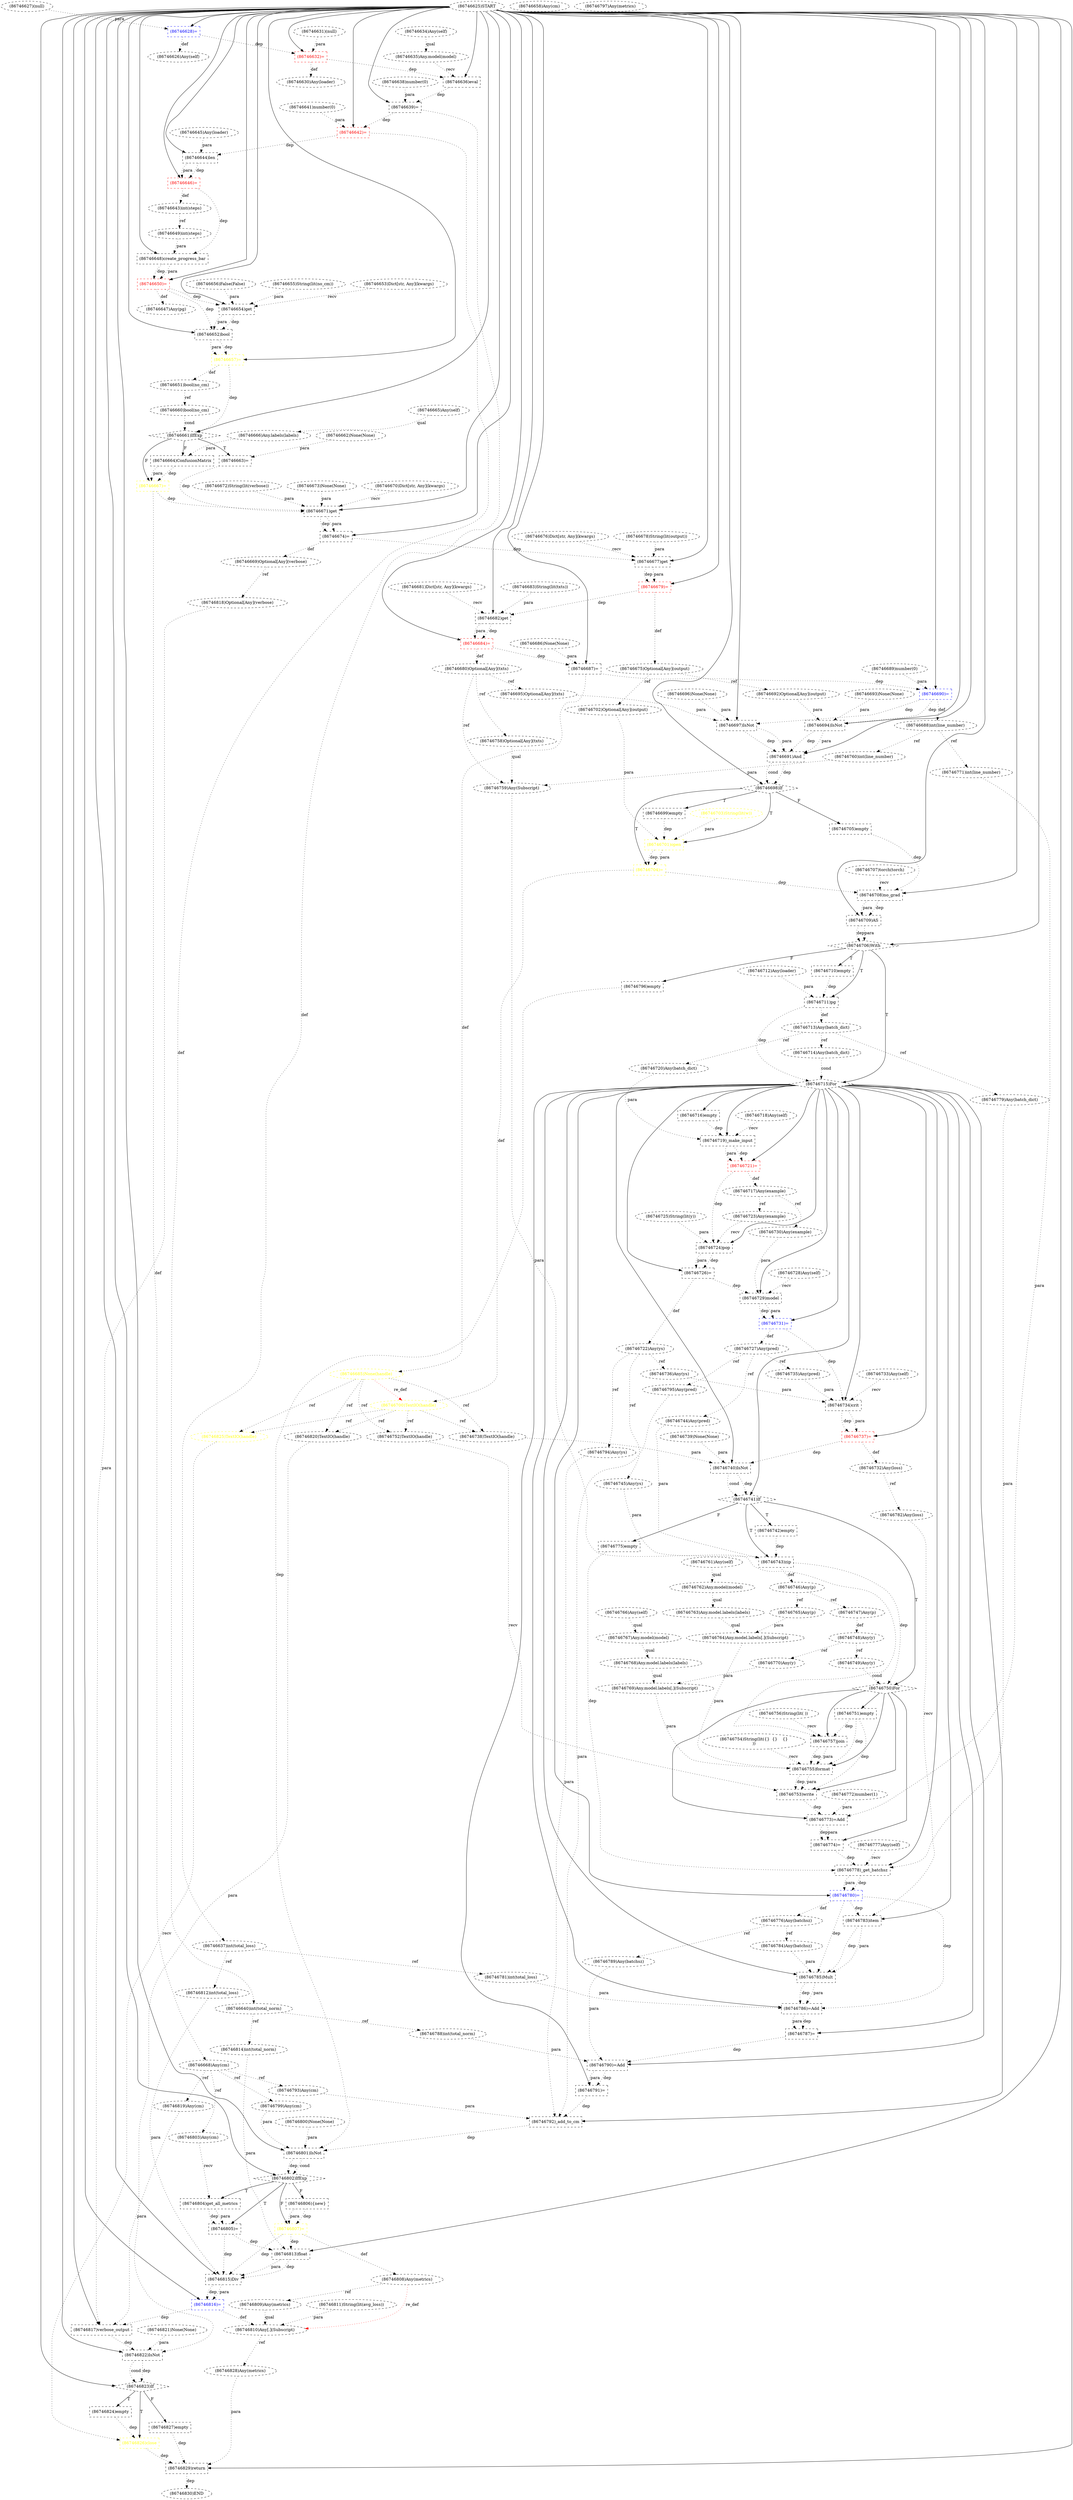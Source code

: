digraph G {
1 [label="(86746702)Optional[Any](output)" shape=ellipse style=dashed]
2 [label="(86746714)Any(batch_dict)" shape=ellipse style=dashed]
3 [label="(86746752)TextIO(handle)" shape=ellipse style=dashed]
4 [label="(86746661)IfExp" shape=diamond style=dashed]
5 [label="(86746690)=" shape=box style=dashed color=blue fontcolor=blue]
6 [label="(86746773)=Add" shape=box style=dashed]
7 [label="(86746781)int(total_loss)" shape=ellipse style=dashed]
8 [label="(86746680)Optional[Any](txts)" shape=ellipse style=dashed]
9 [label="(86746684)=" shape=box style=dashed color=red fontcolor=red]
10 [label="(86746830)END" style=dashed]
11 [label="(86746747)Any(p)" shape=ellipse style=dashed]
12 [label="(86746778)_get_batchsz" shape=box style=dashed]
13 [label="(86746813)float" shape=box style=dashed]
14 [label="(86746642)=" shape=box style=dashed color=red fontcolor=red]
15 [label="(86746755)format" shape=box style=dashed]
16 [label="(86746741)If" shape=diamond style=dashed]
17 [label="(86746811)String(lit(avg_loss))" shape=ellipse style=dashed]
18 [label="(86746819)Any(cm)" shape=ellipse style=dashed]
19 [label="(86746720)Any(batch_dict)" shape=ellipse style=dashed]
20 [label="(86746794)Any(ys)" shape=ellipse style=dashed]
21 [label="(86746686)None(None)" shape=ellipse style=dashed]
22 [label="(86746727)Any(pred)" shape=ellipse style=dashed]
23 [label="(86746805)=" shape=box style=dashed]
24 [label="(86746814)int(total_norm)" shape=ellipse style=dashed]
25 [label="(86746821)None(None)" shape=ellipse style=dashed]
26 [label="(86746683)String(lit(txts))" shape=ellipse style=dashed]
27 [label="(86746726)=" shape=box style=dashed color=black fontcolor=black]
28 [label="(86746658)Any(cm)" shape=ellipse style=dashed]
29 [label="(86746675)Optional[Any](output)" shape=ellipse style=dashed]
30 [label="(86746763)Any.model.labels(labels)" shape=ellipse style=dashed]
31 [label="(86746771)int(line_number)" shape=ellipse style=dashed]
32 [label="(86746723)Any(example)" shape=ellipse style=dashed]
33 [label="(86746648)create_progress_bar" shape=box style=dashed]
34 [label="(86746743)zip" shape=box style=dashed]
35 [label="(86746754)String(lit({}	{}	{}
))" shape=ellipse style=dashed]
36 [label="(86746800)None(None)" shape=ellipse style=dashed]
37 [label="(86746826)close" shape=box style=dashed color=yellow fontcolor=yellow]
38 [label="(86746695)Optional[Any](txts)" shape=ellipse style=dashed]
39 [label="(86746706)With" shape=diamond style=dashed]
40 [label="(86746768)Any.model.labels(labels)" shape=ellipse style=dashed]
41 [label="(86746697)IsNot" shape=box style=dashed]
42 [label="(86746760)int(line_number)" shape=ellipse style=dashed]
43 [label="(86746666)Any.labels(labels)" shape=ellipse style=dashed]
44 [label="(86746736)Any(ys)" shape=ellipse style=dashed]
45 [label="(86746656)False(False)" shape=ellipse style=dashed]
46 [label="(86746681)Dict[str, Any](kwargs)" shape=ellipse style=dashed]
47 [label="(86746795)Any(pred)" shape=ellipse style=dashed]
48 [label="(86746655)String(lit(no_cm))" shape=ellipse style=dashed]
49 [label="(86746775)empty" shape=box style=dashed]
50 [label="(86746802)IfExp" shape=diamond style=dashed]
51 [label="(86746704)=" shape=box style=dashed color=yellow fontcolor=yellow]
52 [label="(86746759)Any(Subscript)" shape=ellipse style=dashed]
53 [label="(86746689)number(0)" shape=ellipse style=dashed]
54 [label="(86746709)AS" shape=box style=dashed]
55 [label="(86746688)int(line_number)" shape=ellipse style=dashed]
56 [label="(86746786)=Add" shape=box style=dashed]
57 [label="(86746829)return" shape=box style=dashed]
58 [label="(86746719)_make_input" shape=box style=dashed]
59 [label="(86746824)empty" shape=box style=dashed]
60 [label="(86746699)empty" shape=box style=dashed]
61 [label="(86746712)Any(loader)" shape=ellipse style=dashed]
62 [label="(86746782)Any(loss)" shape=ellipse style=dashed]
63 [label="(86746808)Any(metrics)" shape=ellipse style=dashed]
64 [label="(86746756)String(lit( ))" shape=ellipse style=dashed]
65 [label="(86746827)empty" shape=box style=dashed]
66 [label="(86746791)=" shape=box style=dashed]
67 [label="(86746806){new}" shape=box style=dashed]
68 [label="(86746649)int(steps)" shape=ellipse style=dashed]
69 [label="(86746765)Any(p)" shape=ellipse style=dashed]
70 [label="(86746757)join" shape=box style=dashed]
71 [label="(86746634)Any(self)" shape=ellipse style=dashed]
72 [label="(86746645)Any(loader)" shape=ellipse style=dashed]
73 [label="(86746676)Dict[str, Any](kwargs)" shape=ellipse style=dashed]
74 [label="(86746790)=Add" shape=box style=dashed]
75 [label="(86746783)item" shape=box style=dashed]
76 [label="(86746809)Any(metrics)" shape=ellipse style=dashed]
77 [label="(86746705)empty" shape=box style=dashed]
78 [label="(86746724)pop" shape=box style=dashed]
79 [label="(86746779)Any(batch_dict)" shape=ellipse style=dashed]
80 [label="(86746812)int(total_loss)" shape=ellipse style=dashed]
81 [label="(86746767)Any.model(model)" shape=ellipse style=dashed]
82 [label="(86746793)Any(cm)" shape=ellipse style=dashed]
83 [label="(86746729)model" shape=box style=dashed]
84 [label="(86746731)=" shape=box style=dashed color=blue fontcolor=blue]
85 [label="(86746772)number(1)" shape=ellipse style=dashed]
86 [label="(86746672)String(lit(verbose))" shape=ellipse style=dashed]
87 [label="(86746635)Any.model(model)" shape=ellipse style=dashed]
88 [label="(86746630)Any(loader)" shape=ellipse style=dashed]
89 [label="(86746815)Div" shape=box style=dashed]
90 [label="(86746737)=" shape=box style=dashed color=red fontcolor=red]
91 [label="(86746673)None(None)" shape=ellipse style=dashed]
92 [label="(86746761)Any(self)" shape=ellipse style=dashed]
93 [label="(86746636)eval" shape=box style=dashed]
94 [label="(86746828)Any(metrics)" shape=ellipse style=dashed]
95 [label="(86746740)IsNot" shape=box style=dashed]
96 [label="(86746789)Any(batchsz)" shape=ellipse style=dashed]
97 [label="(86746653)Dict[str, Any](kwargs)" shape=ellipse style=dashed]
98 [label="(86746691)And" shape=box style=dashed]
99 [label="(86746631)(null)" shape=ellipse style=dashed]
100 [label="(86746664)ConfusionMatrix" shape=box style=dashed]
101 [label="(86746825)TextIO(handle)" shape=ellipse style=dashed color=yellow fontcolor=yellow]
102 [label="(86746785)Mult" shape=box style=dashed]
103 [label="(86746710)empty" shape=box style=dashed]
104 [label="(86746711)pg" shape=box style=dashed]
105 [label="(86746738)TextIO(handle)" shape=ellipse style=dashed]
106 [label="(86746753)write" shape=box style=dashed]
107 [label="(86746822)IsNot" shape=box style=dashed]
108 [label="(86746784)Any(batchsz)" shape=ellipse style=dashed]
109 [label="(86746637)int(total_loss)" shape=ellipse style=dashed]
110 [label="(86746641)number(0)" shape=ellipse style=dashed]
111 [label="(86746668)Any(cm)" shape=ellipse style=dashed]
112 [label="(86746774)=" shape=box style=dashed]
113 [label="(86746787)=" shape=box style=dashed]
114 [label="(86746693)None(None)" shape=ellipse style=dashed]
115 [label="(86746660)bool(no_cm)" shape=ellipse style=dashed]
116 [label="(86746643)int(steps)" shape=ellipse style=dashed]
117 [label="(86746745)Any(ys)" shape=ellipse style=dashed]
118 [label="(86746650)=" shape=box style=dashed color=red fontcolor=red]
119 [label="(86746750)For" shape=diamond style=dashed]
120 [label="(86746687)=" shape=box style=dashed color=black fontcolor=black]
121 [label="(86746746)Any(p)" shape=ellipse style=dashed]
122 [label="(86746803)Any(cm)" shape=ellipse style=dashed]
123 [label="(86746626)Any(self)" shape=ellipse style=dashed]
124 [label="(86746665)Any(self)" shape=ellipse style=dashed]
125 [label="(86746698)If" shape=diamond style=dashed]
126 [label="(86746717)Any(example)" shape=ellipse style=dashed]
127 [label="(86746722)Any(ys)" shape=ellipse style=dashed]
128 [label="(86746807)=" shape=box style=dashed color=yellow fontcolor=yellow]
129 [label="(86746628)=" shape=box style=dashed color=blue fontcolor=blue]
130 [label="(86746744)Any(pred)" shape=ellipse style=dashed]
131 [label="(86746670)Dict[str, Any](kwargs)" shape=ellipse style=dashed]
132 [label="(86746735)Any(pred)" shape=ellipse style=dashed]
133 [label="(86746627)(null)" shape=ellipse style=dashed]
134 [label="(86746646)=" shape=box style=dashed color=red fontcolor=red]
135 [label="(86746799)Any(cm)" shape=ellipse style=dashed]
136 [label="(86746776)Any(batchsz)" shape=ellipse style=dashed]
137 [label="(86746820)TextIO(handle)" shape=ellipse style=dashed]
138 [label="(86746707)torch(torch)" shape=ellipse style=dashed]
139 [label="(86746679)=" shape=box style=dashed color=red fontcolor=red]
140 [label="(86746769)Any.model.labels[.](Subscript)" shape=ellipse style=dashed]
141 [label="(86746625)START" style=dashed]
142 [label="(86746797)Any(metrics)" shape=ellipse style=dashed]
143 [label="(86746777)Any(self)" shape=ellipse style=dashed]
144 [label="(86746678)String(lit(output))" shape=ellipse style=dashed]
145 [label="(86746713)Any(batch_dict)" shape=ellipse style=dashed]
146 [label="(86746766)Any(self)" shape=ellipse style=dashed]
147 [label="(86746716)empty" shape=box style=dashed]
148 [label="(86746739)None(None)" shape=ellipse style=dashed]
149 [label="(86746818)Optional[Any](verbose)" shape=ellipse style=dashed]
150 [label="(86746734)crit" shape=box style=dashed]
151 [label="(86746694)IsNot" shape=box style=dashed]
152 [label="(86746764)Any.model.labels[.](Subscript)" shape=ellipse style=dashed]
153 [label="(86746796)empty" shape=box style=dashed]
154 [label="(86746638)number(0)" shape=ellipse style=dashed]
155 [label="(86746674)=" shape=box style=dashed color=black fontcolor=black]
156 [label="(86746770)Any(y)" shape=ellipse style=dashed]
157 [label="(86746663)=" shape=box style=dashed]
158 [label="(86746651)bool(no_cm)" shape=ellipse style=dashed]
159 [label="(86746730)Any(example)" shape=ellipse style=dashed]
160 [label="(86746667)=" shape=box style=dashed color=yellow fontcolor=yellow]
161 [label="(86746792)_add_to_cm" shape=box style=dashed]
162 [label="(86746682)get" shape=box style=dashed]
163 [label="(86746823)If" shape=diamond style=dashed]
164 [label="(86746700)TextIO(handle)" shape=ellipse style=dashed color=yellow fontcolor=yellow]
165 [label="(86746703)String(lit(w))" shape=ellipse style=dashed color=yellow fontcolor=yellow]
166 [label="(86746751)empty" shape=box style=dashed]
167 [label="(86746640)int(total_norm)" shape=ellipse style=dashed]
168 [label="(86746652)bool" shape=box style=dashed]
169 [label="(86746780)=" shape=box style=dashed color=blue fontcolor=blue]
170 [label="(86746677)get" shape=box style=dashed]
171 [label="(86746728)Any(self)" shape=ellipse style=dashed]
172 [label="(86746749)Any(y)" shape=ellipse style=dashed]
173 [label="(86746715)For" shape=diamond style=dashed]
174 [label="(86746654)get" shape=box style=dashed]
175 [label="(86746721)=" shape=box style=dashed color=red fontcolor=red]
176 [label="(86746725)String(lit(y))" shape=ellipse style=dashed]
177 [label="(86746762)Any.model(model)" shape=ellipse style=dashed]
178 [label="(86746788)int(total_norm)" shape=ellipse style=dashed]
179 [label="(86746632)=" shape=box style=dashed color=red fontcolor=red]
180 [label="(86746748)Any(y)" shape=ellipse style=dashed]
181 [label="(86746810)Any[.](Subscript)" shape=ellipse style=dashed]
182 [label="(86746817)verbose_output" shape=box style=dashed]
183 [label="(86746685)None(handle)" shape=ellipse style=dashed color=yellow fontcolor=yellow]
184 [label="(86746804)get_all_metrics" shape=box style=dashed]
185 [label="(86746647)Any(pg)" shape=ellipse style=dashed]
186 [label="(86746671)get" shape=box style=dashed]
187 [label="(86746742)empty" shape=box style=dashed]
188 [label="(86746801)IsNot" shape=box style=dashed]
189 [label="(86746639)=" shape=box style=dashed color=black fontcolor=black]
190 [label="(86746669)Optional[Any](verbose)" shape=ellipse style=dashed]
191 [label="(86746657)=" shape=box style=dashed color=yellow fontcolor=yellow]
192 [label="(86746708)no_grad" shape=box style=dashed]
193 [label="(86746732)Any(loss)" shape=ellipse style=dashed]
194 [label="(86746696)None(None)" shape=ellipse style=dashed]
195 [label="(86746718)Any(self)" shape=ellipse style=dashed]
196 [label="(86746816)=" shape=box style=dashed color=blue fontcolor=blue]
197 [label="(86746644)len" shape=box style=dashed]
198 [label="(86746692)Optional[Any](output)" shape=ellipse style=dashed]
199 [label="(86746758)Optional[Any](txts)" shape=ellipse style=dashed]
200 [label="(86746733)Any(self)" shape=ellipse style=dashed]
201 [label="(86746662)None(None)" shape=ellipse style=dashed]
202 [label="(86746701)open" shape=box style=dashed color=yellow fontcolor=yellow]
29 -> 1 [label="ref" style=dotted];
145 -> 2 [label="ref" style=dotted];
164 -> 3 [label="ref" style=dotted];
183 -> 3 [label="ref" style=dotted];
141 -> 4 [label="" style=solid];
115 -> 4 [label="cond" style=dotted];
191 -> 4 [label="dep" style=dotted];
141 -> 5 [label="" style=solid];
53 -> 5 [label="para" style=dotted];
120 -> 5 [label="dep" style=dotted];
119 -> 6 [label="" style=solid];
31 -> 6 [label="para" style=dotted];
85 -> 6 [label="para" style=dotted];
106 -> 6 [label="dep" style=dotted];
109 -> 7 [label="ref" style=dotted];
9 -> 8 [label="def" style=dotted];
141 -> 9 [label="" style=solid];
162 -> 9 [label="dep" style=dotted];
162 -> 9 [label="para" style=dotted];
57 -> 10 [label="dep" style=dotted];
121 -> 11 [label="ref" style=dotted];
173 -> 12 [label="" style=solid];
143 -> 12 [label="recv" style=dotted];
79 -> 12 [label="para" style=dotted];
112 -> 12 [label="dep" style=dotted];
49 -> 12 [label="dep" style=dotted];
141 -> 13 [label="" style=solid];
24 -> 13 [label="para" style=dotted];
128 -> 13 [label="dep" style=dotted];
23 -> 13 [label="dep" style=dotted];
141 -> 14 [label="" style=solid];
110 -> 14 [label="para" style=dotted];
189 -> 14 [label="dep" style=dotted];
119 -> 15 [label="" style=solid];
35 -> 15 [label="recv" style=dotted];
70 -> 15 [label="dep" style=dotted];
70 -> 15 [label="para" style=dotted];
152 -> 15 [label="para" style=dotted];
140 -> 15 [label="para" style=dotted];
166 -> 15 [label="dep" style=dotted];
173 -> 16 [label="" style=solid];
95 -> 16 [label="dep" style=dotted];
95 -> 16 [label="cond" style=dotted];
111 -> 18 [label="ref" style=dotted];
145 -> 19 [label="ref" style=dotted];
127 -> 20 [label="ref" style=dotted];
84 -> 22 [label="def" style=dotted];
50 -> 23 [label="T"];
184 -> 23 [label="dep" style=dotted];
184 -> 23 [label="para" style=dotted];
167 -> 24 [label="ref" style=dotted];
173 -> 27 [label="" style=solid];
78 -> 27 [label="dep" style=dotted];
78 -> 27 [label="para" style=dotted];
139 -> 29 [label="def" style=dotted];
177 -> 30 [label="qual" style=dotted];
55 -> 31 [label="ref" style=dotted];
126 -> 32 [label="ref" style=dotted];
141 -> 33 [label="" style=solid];
68 -> 33 [label="para" style=dotted];
134 -> 33 [label="dep" style=dotted];
16 -> 34 [label="T"];
130 -> 34 [label="para" style=dotted];
117 -> 34 [label="para" style=dotted];
187 -> 34 [label="dep" style=dotted];
163 -> 37 [label="T"];
101 -> 37 [label="recv" style=dotted];
59 -> 37 [label="dep" style=dotted];
8 -> 38 [label="ref" style=dotted];
141 -> 39 [label="" style=solid];
54 -> 39 [label="dep" style=dotted];
54 -> 39 [label="para" style=dotted];
81 -> 40 [label="qual" style=dotted];
141 -> 41 [label="" style=solid];
38 -> 41 [label="para" style=dotted];
194 -> 41 [label="para" style=dotted];
5 -> 41 [label="dep" style=dotted];
55 -> 42 [label="ref" style=dotted];
124 -> 43 [label="qual" style=dotted];
127 -> 44 [label="ref" style=dotted];
22 -> 47 [label="ref" style=dotted];
16 -> 49 [label="F"];
141 -> 50 [label="" style=solid];
188 -> 50 [label="dep" style=dotted];
188 -> 50 [label="cond" style=dotted];
125 -> 51 [label="T"];
202 -> 51 [label="dep" style=dotted];
202 -> 51 [label="para" style=dotted];
199 -> 52 [label="qual" style=dotted];
42 -> 52 [label="para" style=dotted];
8 -> 52 [label="ref" style=dotted];
141 -> 54 [label="" style=solid];
192 -> 54 [label="dep" style=dotted];
192 -> 54 [label="para" style=dotted];
5 -> 55 [label="def" style=dotted];
173 -> 56 [label="" style=solid];
7 -> 56 [label="para" style=dotted];
102 -> 56 [label="dep" style=dotted];
102 -> 56 [label="para" style=dotted];
169 -> 56 [label="dep" style=dotted];
141 -> 57 [label="" style=solid];
94 -> 57 [label="para" style=dotted];
37 -> 57 [label="dep" style=dotted];
65 -> 57 [label="dep" style=dotted];
173 -> 58 [label="" style=solid];
195 -> 58 [label="recv" style=dotted];
19 -> 58 [label="para" style=dotted];
147 -> 58 [label="dep" style=dotted];
163 -> 59 [label="T"];
125 -> 60 [label="T"];
193 -> 62 [label="ref" style=dotted];
128 -> 63 [label="def" style=dotted];
163 -> 65 [label="F"];
173 -> 66 [label="" style=solid];
74 -> 66 [label="dep" style=dotted];
74 -> 66 [label="para" style=dotted];
50 -> 67 [label="F"];
116 -> 68 [label="ref" style=dotted];
121 -> 69 [label="ref" style=dotted];
119 -> 70 [label="" style=solid];
64 -> 70 [label="recv" style=dotted];
52 -> 70 [label="para" style=dotted];
166 -> 70 [label="dep" style=dotted];
173 -> 74 [label="" style=solid];
178 -> 74 [label="para" style=dotted];
96 -> 74 [label="para" style=dotted];
113 -> 74 [label="dep" style=dotted];
173 -> 75 [label="" style=solid];
62 -> 75 [label="recv" style=dotted];
169 -> 75 [label="dep" style=dotted];
63 -> 76 [label="ref" style=dotted];
125 -> 77 [label="F"];
173 -> 78 [label="" style=solid];
32 -> 78 [label="recv" style=dotted];
176 -> 78 [label="para" style=dotted];
175 -> 78 [label="dep" style=dotted];
145 -> 79 [label="ref" style=dotted];
109 -> 80 [label="ref" style=dotted];
146 -> 81 [label="qual" style=dotted];
111 -> 82 [label="ref" style=dotted];
173 -> 83 [label="" style=solid];
171 -> 83 [label="recv" style=dotted];
159 -> 83 [label="para" style=dotted];
27 -> 83 [label="dep" style=dotted];
173 -> 84 [label="" style=solid];
83 -> 84 [label="dep" style=dotted];
83 -> 84 [label="para" style=dotted];
71 -> 87 [label="qual" style=dotted];
179 -> 88 [label="def" style=dotted];
141 -> 89 [label="" style=solid];
80 -> 89 [label="para" style=dotted];
13 -> 89 [label="dep" style=dotted];
13 -> 89 [label="para" style=dotted];
128 -> 89 [label="dep" style=dotted];
23 -> 89 [label="dep" style=dotted];
173 -> 90 [label="" style=solid];
150 -> 90 [label="dep" style=dotted];
150 -> 90 [label="para" style=dotted];
141 -> 93 [label="" style=solid];
87 -> 93 [label="recv" style=dotted];
179 -> 93 [label="dep" style=dotted];
181 -> 94 [label="ref" style=dotted];
173 -> 95 [label="" style=solid];
105 -> 95 [label="para" style=dotted];
148 -> 95 [label="para" style=dotted];
90 -> 95 [label="dep" style=dotted];
136 -> 96 [label="ref" style=dotted];
141 -> 98 [label="" style=solid];
151 -> 98 [label="dep" style=dotted];
151 -> 98 [label="para" style=dotted];
41 -> 98 [label="dep" style=dotted];
41 -> 98 [label="para" style=dotted];
4 -> 100 [label="F"];
43 -> 100 [label="para" style=dotted];
164 -> 101 [label="ref" style=dotted];
183 -> 101 [label="ref" style=dotted];
173 -> 102 [label="" style=solid];
75 -> 102 [label="dep" style=dotted];
75 -> 102 [label="para" style=dotted];
108 -> 102 [label="para" style=dotted];
169 -> 102 [label="dep" style=dotted];
39 -> 103 [label="T"];
39 -> 104 [label="T"];
61 -> 104 [label="para" style=dotted];
103 -> 104 [label="dep" style=dotted];
164 -> 105 [label="ref" style=dotted];
183 -> 105 [label="ref" style=dotted];
119 -> 106 [label="" style=solid];
3 -> 106 [label="recv" style=dotted];
15 -> 106 [label="dep" style=dotted];
15 -> 106 [label="para" style=dotted];
166 -> 106 [label="dep" style=dotted];
141 -> 107 [label="" style=solid];
137 -> 107 [label="para" style=dotted];
25 -> 107 [label="para" style=dotted];
182 -> 107 [label="dep" style=dotted];
136 -> 108 [label="ref" style=dotted];
189 -> 109 [label="def" style=dotted];
160 -> 111 [label="def" style=dotted];
119 -> 112 [label="" style=solid];
6 -> 112 [label="dep" style=dotted];
6 -> 112 [label="para" style=dotted];
173 -> 113 [label="" style=solid];
56 -> 113 [label="dep" style=dotted];
56 -> 113 [label="para" style=dotted];
158 -> 115 [label="ref" style=dotted];
134 -> 116 [label="def" style=dotted];
127 -> 117 [label="ref" style=dotted];
141 -> 118 [label="" style=solid];
33 -> 118 [label="dep" style=dotted];
33 -> 118 [label="para" style=dotted];
16 -> 119 [label="T"];
34 -> 119 [label="dep" style=dotted];
172 -> 119 [label="cond" style=dotted];
141 -> 120 [label="" style=solid];
21 -> 120 [label="para" style=dotted];
9 -> 120 [label="dep" style=dotted];
34 -> 121 [label="def" style=dotted];
111 -> 122 [label="ref" style=dotted];
129 -> 123 [label="def" style=dotted];
141 -> 125 [label="" style=solid];
98 -> 125 [label="dep" style=dotted];
98 -> 125 [label="cond" style=dotted];
175 -> 126 [label="def" style=dotted];
27 -> 127 [label="def" style=dotted];
50 -> 128 [label="F"];
67 -> 128 [label="dep" style=dotted];
67 -> 128 [label="para" style=dotted];
141 -> 129 [label="" style=solid];
133 -> 129 [label="para" style=dotted];
22 -> 130 [label="ref" style=dotted];
22 -> 132 [label="ref" style=dotted];
141 -> 134 [label="" style=solid];
197 -> 134 [label="dep" style=dotted];
197 -> 134 [label="para" style=dotted];
111 -> 135 [label="ref" style=dotted];
169 -> 136 [label="def" style=dotted];
164 -> 137 [label="ref" style=dotted];
183 -> 137 [label="ref" style=dotted];
141 -> 139 [label="" style=solid];
170 -> 139 [label="dep" style=dotted];
170 -> 139 [label="para" style=dotted];
40 -> 140 [label="qual" style=dotted];
156 -> 140 [label="para" style=dotted];
104 -> 145 [label="def" style=dotted];
173 -> 147 [label="" style=solid];
190 -> 149 [label="ref" style=dotted];
173 -> 150 [label="" style=solid];
200 -> 150 [label="recv" style=dotted];
132 -> 150 [label="para" style=dotted];
44 -> 150 [label="para" style=dotted];
84 -> 150 [label="dep" style=dotted];
141 -> 151 [label="" style=solid];
198 -> 151 [label="para" style=dotted];
114 -> 151 [label="para" style=dotted];
5 -> 151 [label="dep" style=dotted];
30 -> 152 [label="qual" style=dotted];
69 -> 152 [label="para" style=dotted];
39 -> 153 [label="F"];
141 -> 155 [label="" style=solid];
186 -> 155 [label="dep" style=dotted];
186 -> 155 [label="para" style=dotted];
180 -> 156 [label="ref" style=dotted];
4 -> 157 [label="T"];
201 -> 157 [label="para" style=dotted];
191 -> 158 [label="def" style=dotted];
126 -> 159 [label="ref" style=dotted];
4 -> 160 [label="F"];
100 -> 160 [label="dep" style=dotted];
100 -> 160 [label="para" style=dotted];
173 -> 161 [label="" style=solid];
82 -> 161 [label="para" style=dotted];
20 -> 161 [label="para" style=dotted];
47 -> 161 [label="para" style=dotted];
66 -> 161 [label="dep" style=dotted];
141 -> 162 [label="" style=solid];
46 -> 162 [label="recv" style=dotted];
26 -> 162 [label="para" style=dotted];
139 -> 162 [label="dep" style=dotted];
141 -> 163 [label="" style=solid];
107 -> 163 [label="dep" style=dotted];
107 -> 163 [label="cond" style=dotted];
51 -> 164 [label="def" style=dotted];
183 -> 164 [label="re_def" style=dotted color=red];
119 -> 166 [label="" style=solid];
14 -> 167 [label="def" style=dotted];
141 -> 168 [label="" style=solid];
174 -> 168 [label="dep" style=dotted];
174 -> 168 [label="para" style=dotted];
118 -> 168 [label="dep" style=dotted];
173 -> 169 [label="" style=solid];
12 -> 169 [label="dep" style=dotted];
12 -> 169 [label="para" style=dotted];
141 -> 170 [label="" style=solid];
73 -> 170 [label="recv" style=dotted];
144 -> 170 [label="para" style=dotted];
155 -> 170 [label="dep" style=dotted];
180 -> 172 [label="ref" style=dotted];
39 -> 173 [label="T"];
104 -> 173 [label="dep" style=dotted];
2 -> 173 [label="cond" style=dotted];
141 -> 174 [label="" style=solid];
97 -> 174 [label="recv" style=dotted];
48 -> 174 [label="para" style=dotted];
45 -> 174 [label="para" style=dotted];
118 -> 174 [label="dep" style=dotted];
173 -> 175 [label="" style=solid];
58 -> 175 [label="dep" style=dotted];
58 -> 175 [label="para" style=dotted];
92 -> 177 [label="qual" style=dotted];
167 -> 178 [label="ref" style=dotted];
141 -> 179 [label="" style=solid];
99 -> 179 [label="para" style=dotted];
129 -> 179 [label="dep" style=dotted];
11 -> 180 [label="def" style=dotted];
76 -> 181 [label="qual" style=dotted];
17 -> 181 [label="para" style=dotted];
196 -> 181 [label="def" style=dotted];
63 -> 181 [label="re_def" style=dotted color=red];
141 -> 182 [label="" style=solid];
149 -> 182 [label="para" style=dotted];
18 -> 182 [label="para" style=dotted];
196 -> 182 [label="dep" style=dotted];
120 -> 183 [label="def" style=dotted];
50 -> 184 [label="T"];
122 -> 184 [label="recv" style=dotted];
118 -> 185 [label="def" style=dotted];
141 -> 186 [label="" style=solid];
131 -> 186 [label="recv" style=dotted];
86 -> 186 [label="para" style=dotted];
91 -> 186 [label="para" style=dotted];
160 -> 186 [label="dep" style=dotted];
157 -> 186 [label="dep" style=dotted];
16 -> 187 [label="T"];
141 -> 188 [label="" style=solid];
135 -> 188 [label="para" style=dotted];
36 -> 188 [label="para" style=dotted];
161 -> 188 [label="dep" style=dotted];
153 -> 188 [label="dep" style=dotted];
141 -> 189 [label="" style=solid];
154 -> 189 [label="para" style=dotted];
93 -> 189 [label="dep" style=dotted];
155 -> 190 [label="def" style=dotted];
141 -> 191 [label="" style=solid];
168 -> 191 [label="dep" style=dotted];
168 -> 191 [label="para" style=dotted];
141 -> 192 [label="" style=solid];
138 -> 192 [label="recv" style=dotted];
77 -> 192 [label="dep" style=dotted];
51 -> 192 [label="dep" style=dotted];
90 -> 193 [label="def" style=dotted];
141 -> 196 [label="" style=solid];
89 -> 196 [label="dep" style=dotted];
89 -> 196 [label="para" style=dotted];
141 -> 197 [label="" style=solid];
72 -> 197 [label="para" style=dotted];
14 -> 197 [label="dep" style=dotted];
29 -> 198 [label="ref" style=dotted];
8 -> 199 [label="ref" style=dotted];
125 -> 202 [label="T"];
1 -> 202 [label="para" style=dotted];
165 -> 202 [label="para" style=dotted];
60 -> 202 [label="dep" style=dotted];
}